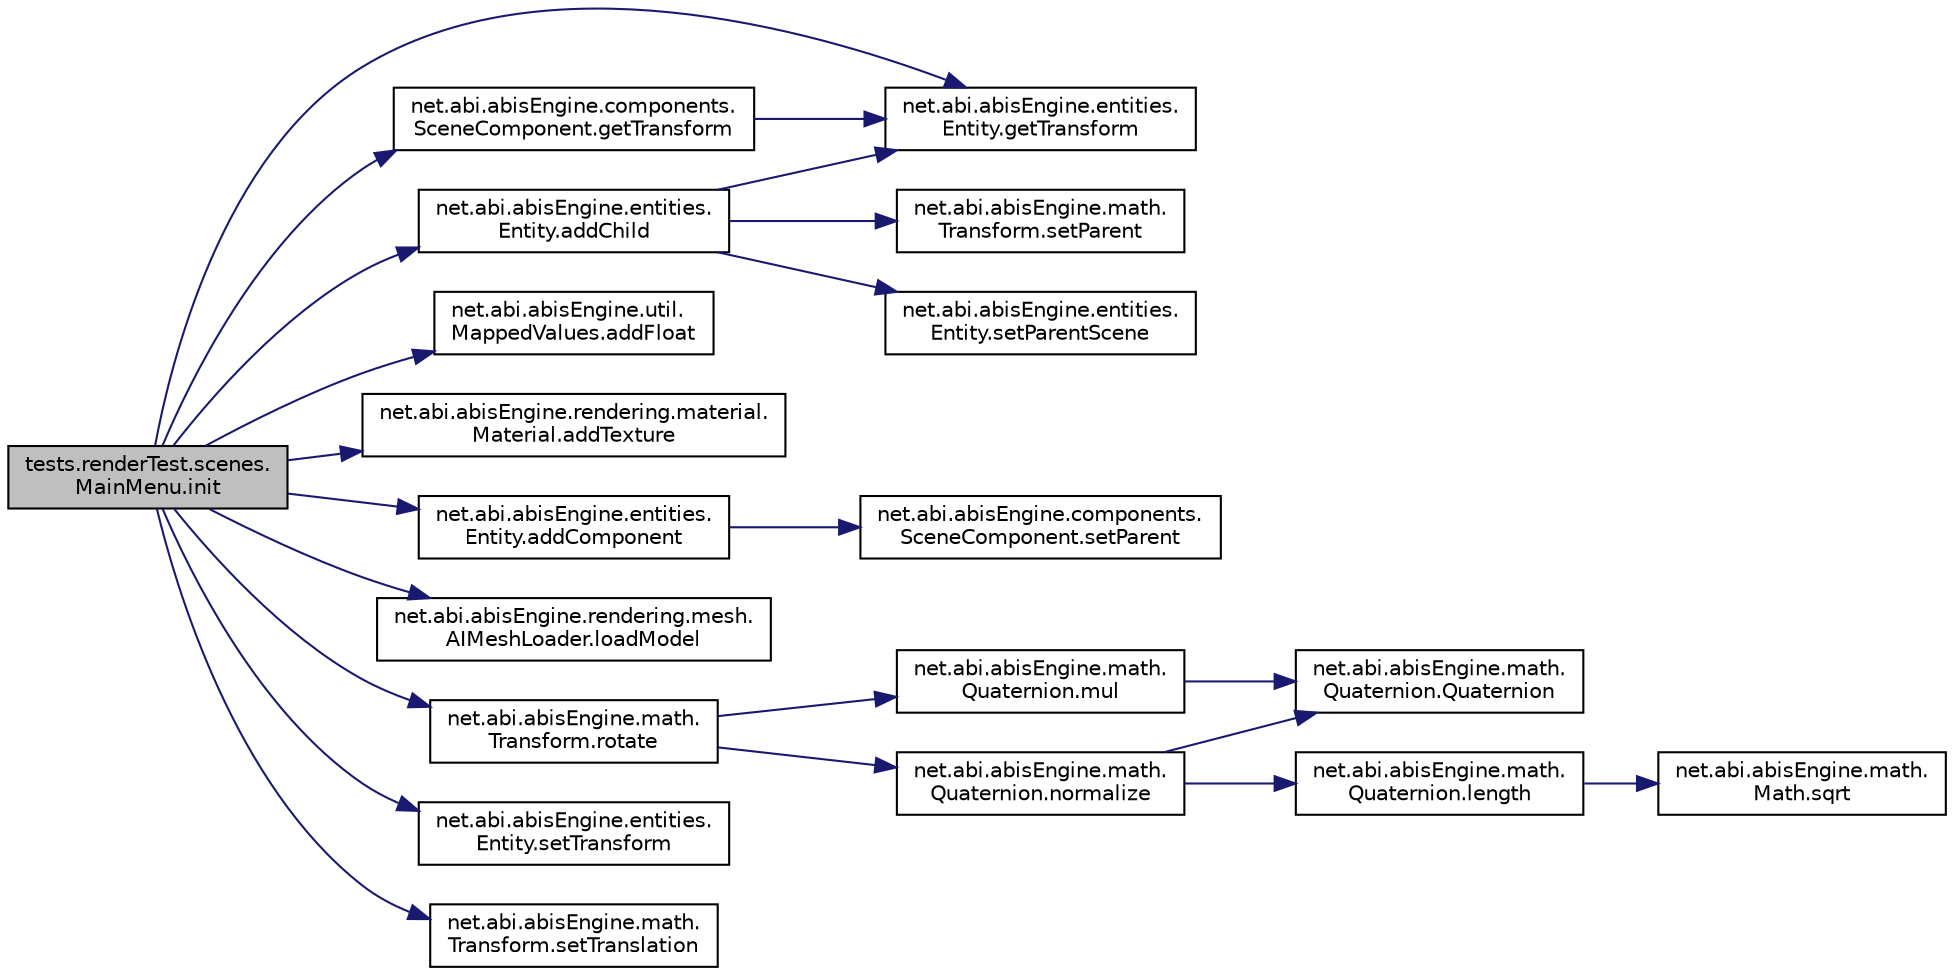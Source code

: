 digraph "tests.renderTest.scenes.MainMenu.init"
{
 // LATEX_PDF_SIZE
  edge [fontname="Helvetica",fontsize="10",labelfontname="Helvetica",labelfontsize="10"];
  node [fontname="Helvetica",fontsize="10",shape=record];
  rankdir="LR";
  Node1 [label="tests.renderTest.scenes.\lMainMenu.init",height=0.2,width=0.4,color="black", fillcolor="grey75", style="filled", fontcolor="black",tooltip=" "];
  Node1 -> Node2 [color="midnightblue",fontsize="10",style="solid",fontname="Helvetica"];
  Node2 [label="net.abi.abisEngine.entities.\lEntity.addChild",height=0.2,width=0.4,color="black", fillcolor="white", style="filled",URL="$d0/d36/classnet_1_1abi_1_1abis_engine_1_1entities_1_1_entity.html#a116cc9d2792992c926be2cf3ca9f288b",tooltip=" "];
  Node2 -> Node3 [color="midnightblue",fontsize="10",style="solid",fontname="Helvetica"];
  Node3 [label="net.abi.abisEngine.entities.\lEntity.getTransform",height=0.2,width=0.4,color="black", fillcolor="white", style="filled",URL="$d0/d36/classnet_1_1abi_1_1abis_engine_1_1entities_1_1_entity.html#ac55898ab885b84dcbe9a1258999bda11",tooltip=" "];
  Node2 -> Node4 [color="midnightblue",fontsize="10",style="solid",fontname="Helvetica"];
  Node4 [label="net.abi.abisEngine.math.\lTransform.setParent",height=0.2,width=0.4,color="black", fillcolor="white", style="filled",URL="$db/d33/classnet_1_1abi_1_1abis_engine_1_1math_1_1_transform.html#ab50562a4b8c2867498bb552e38565078",tooltip=" "];
  Node2 -> Node5 [color="midnightblue",fontsize="10",style="solid",fontname="Helvetica"];
  Node5 [label="net.abi.abisEngine.entities.\lEntity.setParentScene",height=0.2,width=0.4,color="black", fillcolor="white", style="filled",URL="$d0/d36/classnet_1_1abi_1_1abis_engine_1_1entities_1_1_entity.html#a9711bba175419a6e19eb9c8ddc146958",tooltip=" "];
  Node1 -> Node6 [color="midnightblue",fontsize="10",style="solid",fontname="Helvetica"];
  Node6 [label="net.abi.abisEngine.entities.\lEntity.addComponent",height=0.2,width=0.4,color="black", fillcolor="white", style="filled",URL="$d0/d36/classnet_1_1abi_1_1abis_engine_1_1entities_1_1_entity.html#ada92cf72664f42224470f3ce04ee489b",tooltip=" "];
  Node6 -> Node7 [color="midnightblue",fontsize="10",style="solid",fontname="Helvetica"];
  Node7 [label="net.abi.abisEngine.components.\lSceneComponent.setParent",height=0.2,width=0.4,color="black", fillcolor="white", style="filled",URL="$dd/d76/classnet_1_1abi_1_1abis_engine_1_1components_1_1_scene_component.html#a9766d9b5ac69ea38799c2b727c21ef99",tooltip=" "];
  Node1 -> Node8 [color="midnightblue",fontsize="10",style="solid",fontname="Helvetica"];
  Node8 [label="net.abi.abisEngine.util.\lMappedValues.addFloat",height=0.2,width=0.4,color="black", fillcolor="white", style="filled",URL="$db/de9/classnet_1_1abi_1_1abis_engine_1_1util_1_1_mapped_values.html#ad44f3f1e4006928221eeea5b8ddbadc7",tooltip=" "];
  Node1 -> Node9 [color="midnightblue",fontsize="10",style="solid",fontname="Helvetica"];
  Node9 [label="net.abi.abisEngine.rendering.material.\lMaterial.addTexture",height=0.2,width=0.4,color="black", fillcolor="white", style="filled",URL="$de/d88/classnet_1_1abi_1_1abis_engine_1_1rendering_1_1material_1_1_material.html#a10f5bec0b2f8d4cdb5e21957203d1916",tooltip=" "];
  Node1 -> Node10 [color="midnightblue",fontsize="10",style="solid",fontname="Helvetica"];
  Node10 [label="net.abi.abisEngine.components.\lSceneComponent.getTransform",height=0.2,width=0.4,color="black", fillcolor="white", style="filled",URL="$dd/d76/classnet_1_1abi_1_1abis_engine_1_1components_1_1_scene_component.html#ab32253dd2bc2fbe04ac0446f7cb0cf10",tooltip=" "];
  Node10 -> Node3 [color="midnightblue",fontsize="10",style="solid",fontname="Helvetica"];
  Node1 -> Node3 [color="midnightblue",fontsize="10",style="solid",fontname="Helvetica"];
  Node1 -> Node11 [color="midnightblue",fontsize="10",style="solid",fontname="Helvetica"];
  Node11 [label="net.abi.abisEngine.rendering.mesh.\lAIMeshLoader.loadModel",height=0.2,width=0.4,color="black", fillcolor="white", style="filled",URL="$d0/d62/classnet_1_1abi_1_1abis_engine_1_1rendering_1_1mesh_1_1_a_i_mesh_loader.html#a7774f3526a67b568ee42a06261560df9",tooltip=" "];
  Node1 -> Node12 [color="midnightblue",fontsize="10",style="solid",fontname="Helvetica"];
  Node12 [label="net.abi.abisEngine.math.\lTransform.rotate",height=0.2,width=0.4,color="black", fillcolor="white", style="filled",URL="$db/d33/classnet_1_1abi_1_1abis_engine_1_1math_1_1_transform.html#a8b4d402cb93dbc69710d09dbc98e6c15",tooltip=" "];
  Node12 -> Node13 [color="midnightblue",fontsize="10",style="solid",fontname="Helvetica"];
  Node13 [label="net.abi.abisEngine.math.\lQuaternion.mul",height=0.2,width=0.4,color="black", fillcolor="white", style="filled",URL="$d9/daf/classnet_1_1abi_1_1abis_engine_1_1math_1_1_quaternion.html#adbdf9329563540c33b28c38554036c7d",tooltip=" "];
  Node13 -> Node14 [color="midnightblue",fontsize="10",style="solid",fontname="Helvetica"];
  Node14 [label="net.abi.abisEngine.math.\lQuaternion.Quaternion",height=0.2,width=0.4,color="black", fillcolor="white", style="filled",URL="$d9/daf/classnet_1_1abi_1_1abis_engine_1_1math_1_1_quaternion.html#ae771c00d16a745336fd2652a324d72c0",tooltip=" "];
  Node12 -> Node15 [color="midnightblue",fontsize="10",style="solid",fontname="Helvetica"];
  Node15 [label="net.abi.abisEngine.math.\lQuaternion.normalize",height=0.2,width=0.4,color="black", fillcolor="white", style="filled",URL="$d9/daf/classnet_1_1abi_1_1abis_engine_1_1math_1_1_quaternion.html#ade2bec40a5718918004393debec0dd8f",tooltip=" "];
  Node15 -> Node16 [color="midnightblue",fontsize="10",style="solid",fontname="Helvetica"];
  Node16 [label="net.abi.abisEngine.math.\lQuaternion.length",height=0.2,width=0.4,color="black", fillcolor="white", style="filled",URL="$d9/daf/classnet_1_1abi_1_1abis_engine_1_1math_1_1_quaternion.html#ac70c7a94d61e360453f5783486db29d3",tooltip=" "];
  Node16 -> Node17 [color="midnightblue",fontsize="10",style="solid",fontname="Helvetica"];
  Node17 [label="net.abi.abisEngine.math.\lMath.sqrt",height=0.2,width=0.4,color="black", fillcolor="white", style="filled",URL="$d1/dbb/classnet_1_1abi_1_1abis_engine_1_1math_1_1_math.html#a84178ee9d6bb66fbca6a47147f616808",tooltip=" "];
  Node15 -> Node14 [color="midnightblue",fontsize="10",style="solid",fontname="Helvetica"];
  Node1 -> Node18 [color="midnightblue",fontsize="10",style="solid",fontname="Helvetica"];
  Node18 [label="net.abi.abisEngine.entities.\lEntity.setTransform",height=0.2,width=0.4,color="black", fillcolor="white", style="filled",URL="$d0/d36/classnet_1_1abi_1_1abis_engine_1_1entities_1_1_entity.html#a40e3f303c4b716bee444028e531f3e06",tooltip=" "];
  Node1 -> Node19 [color="midnightblue",fontsize="10",style="solid",fontname="Helvetica"];
  Node19 [label="net.abi.abisEngine.math.\lTransform.setTranslation",height=0.2,width=0.4,color="black", fillcolor="white", style="filled",URL="$db/d33/classnet_1_1abi_1_1abis_engine_1_1math_1_1_transform.html#a53ef184ed82c8265b619e08d665fa71a",tooltip=" "];
}
